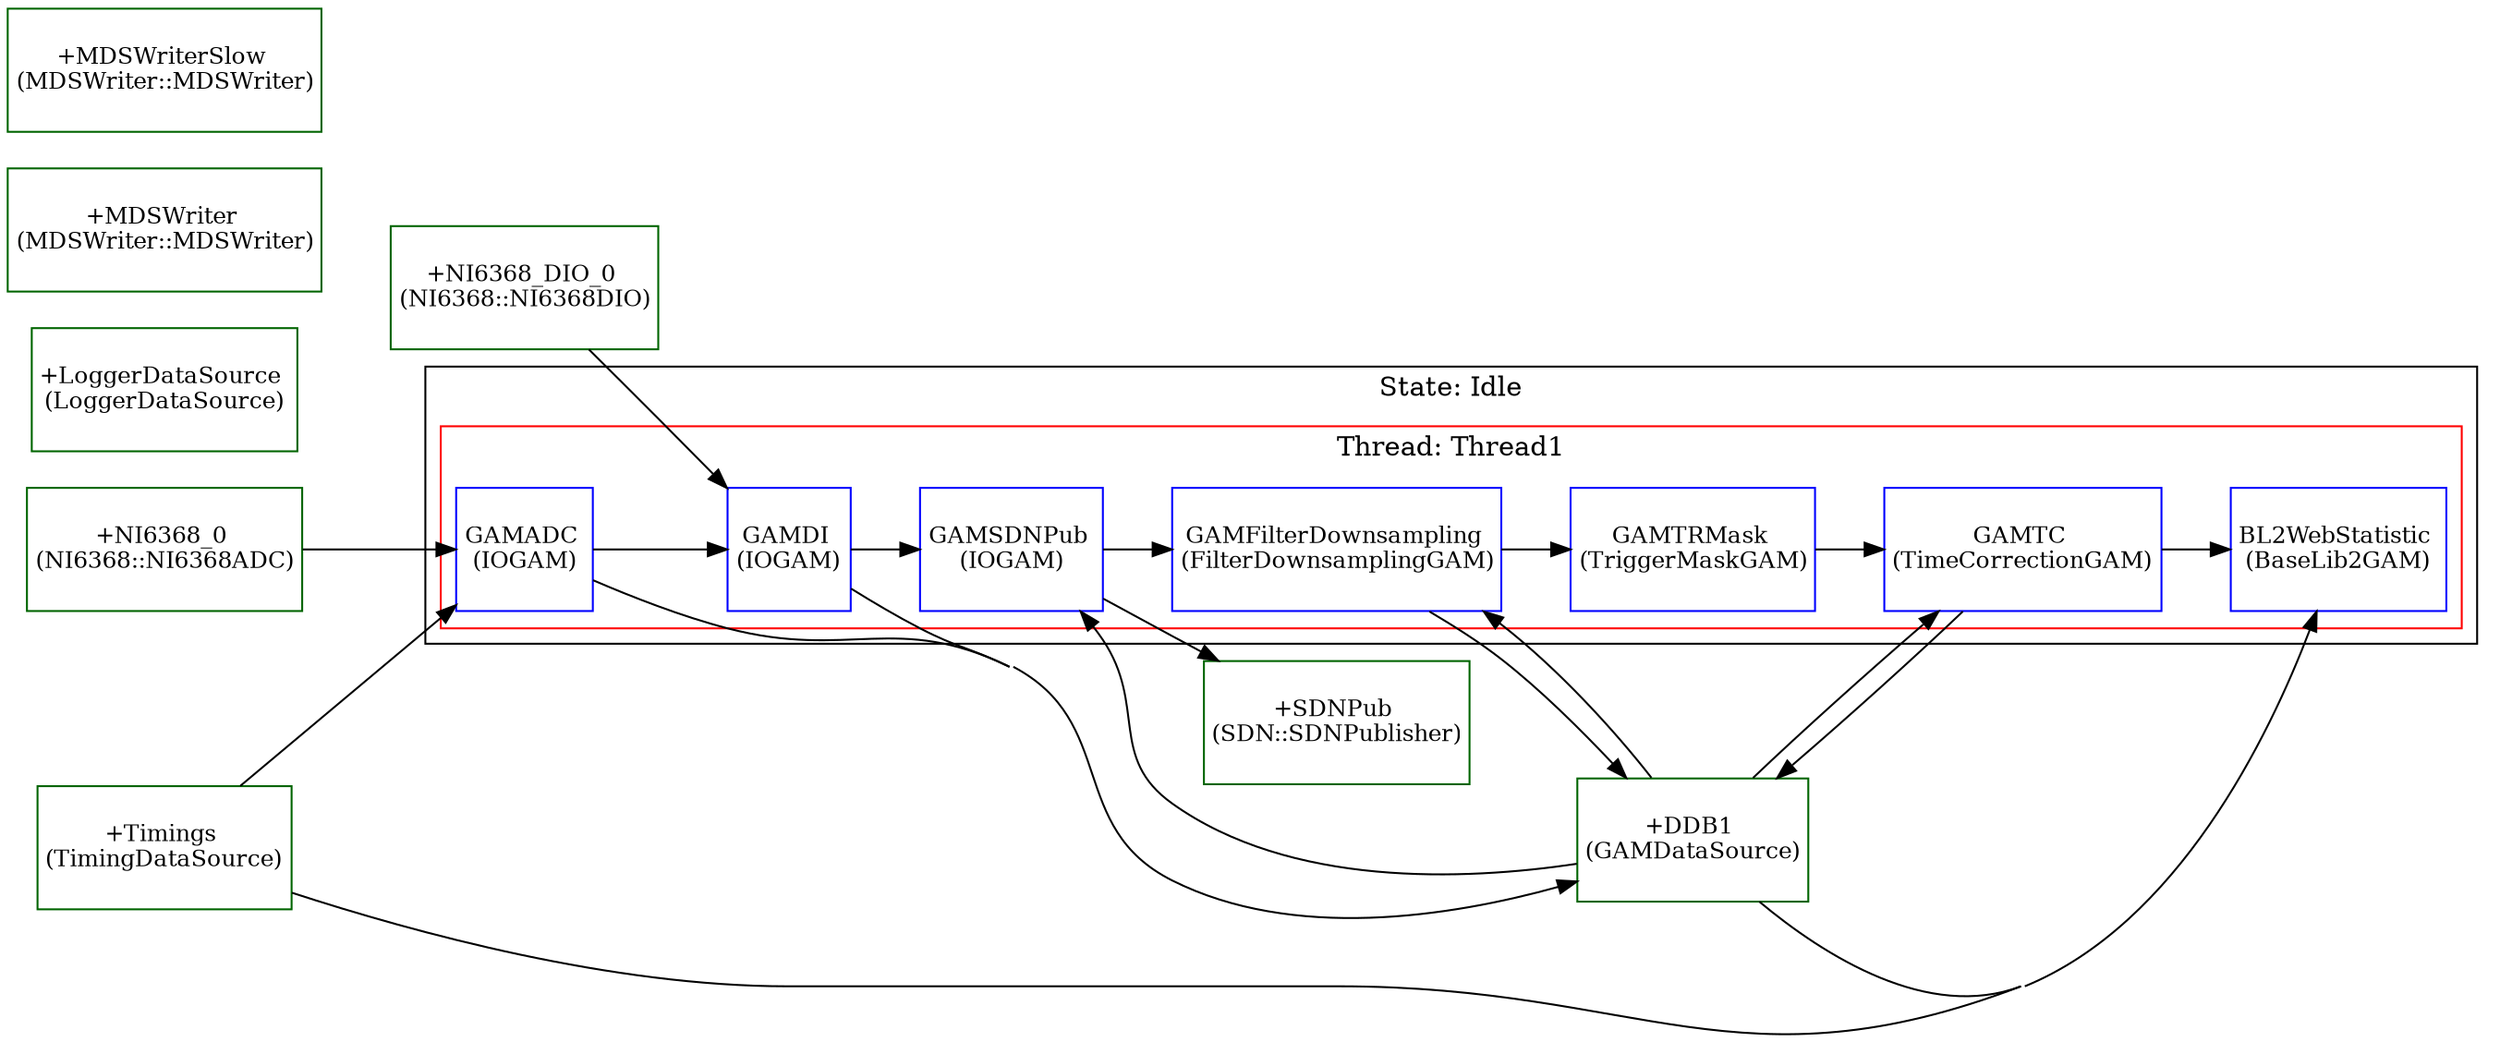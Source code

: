 digraph G {
rankdir=LR
concentrate=true
"Idle.Thread1.GAMADC" [margin=0, shape=record, style=filled, fillcolor=white, color=blue,label=<<TABLE border="0" cellborder="0"><TR><TD width="60" height="60"><font point-size="12">GAMADC <BR/>(IOGAM)</font></TD></TR></TABLE>>]
"Idle.Thread1.GAMDI" [margin=0, shape=record, style=filled, fillcolor=white, color=blue,label=<<TABLE border="0" cellborder="0"><TR><TD width="60" height="60"><font point-size="12">GAMDI <BR/>(IOGAM)</font></TD></TR></TABLE>>]
"Idle.Thread1.GAMSDNPub" [margin=0, shape=record, style=filled, fillcolor=white, color=blue,label=<<TABLE border="0" cellborder="0"><TR><TD width="60" height="60"><font point-size="12">GAMSDNPub <BR/>(IOGAM)</font></TD></TR></TABLE>>]
"Idle.Thread1.GAMFilterDownsampling" [margin=0, shape=record, style=filled, fillcolor=white, color=blue,label=<<TABLE border="0" cellborder="0"><TR><TD width="60" height="60"><font point-size="12">GAMFilterDownsampling <BR/>(FilterDownsamplingGAM)</font></TD></TR></TABLE>>]
"Idle.Thread1.GAMTRMask" [margin=0, shape=record, style=filled, fillcolor=white, color=blue,label=<<TABLE border="0" cellborder="0"><TR><TD width="60" height="60"><font point-size="12">GAMTRMask <BR/>(TriggerMaskGAM)</font></TD></TR></TABLE>>]
"Idle.Thread1.GAMTC" [margin=0, shape=record, style=filled, fillcolor=white, color=blue,label=<<TABLE border="0" cellborder="0"><TR><TD width="60" height="60"><font point-size="12">GAMTC <BR/>(TimeCorrectionGAM)</font></TD></TR></TABLE>>]
"Idle.Thread1.BL2WebStatistic" [margin=0, shape=record, style=filled, fillcolor=white, color=blue,label=<<TABLE border="0" cellborder="0"><TR><TD width="60" height="60"><font point-size="12">BL2WebStatistic <BR/>(BaseLib2GAM)</font></TD></TR></TABLE>>]
subgraph cluster_Idle {
label = "State: Idle"
subgraph cluster_Idle_Thread1 {
label = "Thread: Thread1"
color= "red"
"Idle.Thread1.GAMADC"->"Idle.Thread1.GAMDI"->"Idle.Thread1.GAMSDNPub"->"Idle.Thread1.GAMFilterDownsampling"->"Idle.Thread1.GAMTRMask"->"Idle.Thread1.GAMTC"->"Idle.Thread1.BL2WebStatistic"
}
}
"+DDB1" [margin=0, shape=record, style=filled, fillcolor=white, color=darkgreen,label=<<TABLE border="0" cellborder="0"><TR><TD width="60" height="60"><font point-size="12">+DDB1 <BR/>(GAMDataSource)</font></TD></TR></TABLE>>]
"+LoggerDataSource" [margin=0, shape=record, style=filled, fillcolor=white, color=darkgreen,label=<<TABLE border="0" cellborder="0"><TR><TD width="60" height="60"><font point-size="12">+LoggerDataSource <BR/>(LoggerDataSource)</font></TD></TR></TABLE>>]
"+Timings" [margin=0, shape=record, style=filled, fillcolor=white, color=darkgreen,label=<<TABLE border="0" cellborder="0"><TR><TD width="60" height="60"><font point-size="12">+Timings <BR/>(TimingDataSource)</font></TD></TR></TABLE>>]
"+NI6368_0" [margin=0, shape=record, style=filled, fillcolor=white, color=darkgreen,label=<<TABLE border="0" cellborder="0"><TR><TD width="60" height="60"><font point-size="12">+NI6368_0 <BR/>(NI6368::NI6368ADC)</font></TD></TR></TABLE>>]
"+NI6368_DIO_0" [margin=0, shape=record, style=filled, fillcolor=white, color=darkgreen,label=<<TABLE border="0" cellborder="0"><TR><TD width="60" height="60"><font point-size="12">+NI6368_DIO_0 <BR/>(NI6368::NI6368DIO)</font></TD></TR></TABLE>>]
"+MDSWriter" [margin=0, shape=record, style=filled, fillcolor=white, color=darkgreen,label=<<TABLE border="0" cellborder="0"><TR><TD width="60" height="60"><font point-size="12">+MDSWriter <BR/>(MDSWriter::MDSWriter)</font></TD></TR></TABLE>>]
"+MDSWriterSlow" [margin=0, shape=record, style=filled, fillcolor=white, color=darkgreen,label=<<TABLE border="0" cellborder="0"><TR><TD width="60" height="60"><font point-size="12">+MDSWriterSlow <BR/>(MDSWriter::MDSWriter)</font></TD></TR></TABLE>>]
"+SDNPub" [margin=0, shape=record, style=filled, fillcolor=white, color=darkgreen,label=<<TABLE border="0" cellborder="0"><TR><TD width="60" height="60"><font point-size="12">+SDNPub <BR/>(SDN::SDNPublisher)</font></TD></TR></TABLE>>]
"+NI6368_0"->"Idle.Thread1.GAMADC"
"+Timings"->"Idle.Thread1.GAMADC"
"Idle.Thread1.GAMADC"->"+DDB1"
"+NI6368_DIO_0"->"Idle.Thread1.GAMDI"
"Idle.Thread1.GAMDI"->"+DDB1"
"+DDB1"->"Idle.Thread1.GAMSDNPub"
"Idle.Thread1.GAMSDNPub"->"+SDNPub"
"+DDB1"->"Idle.Thread1.GAMFilterDownsampling"
"Idle.Thread1.GAMFilterDownsampling"->"+DDB1"
"+DDB1"->"Idle.Thread1.GAMTRMask"
"Idle.Thread1.GAMTRMask"->"+DDB1"
"+DDB1"->"Idle.Thread1.GAMTC"
"Idle.Thread1.GAMTC"->"+DDB1"
"+DDB1"->"Idle.Thread1.BL2WebStatistic"
"+Timings"->"Idle.Thread1.BL2WebStatistic"
}
